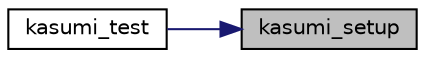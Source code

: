 digraph "kasumi_setup"
{
 // LATEX_PDF_SIZE
  edge [fontname="Helvetica",fontsize="10",labelfontname="Helvetica",labelfontsize="10"];
  node [fontname="Helvetica",fontsize="10",shape=record];
  rankdir="RL";
  Node34 [label="kasumi_setup",height=0.2,width=0.4,color="black", fillcolor="grey75", style="filled", fontcolor="black",tooltip=" "];
  Node34 -> Node35 [dir="back",color="midnightblue",fontsize="10",style="solid"];
  Node35 [label="kasumi_test",height=0.2,width=0.4,color="black", fillcolor="white", style="filled",URL="$kasumi_8c.html#aef063f4146ff8f960a6f8c39b2c9d6e9",tooltip=" "];
}
